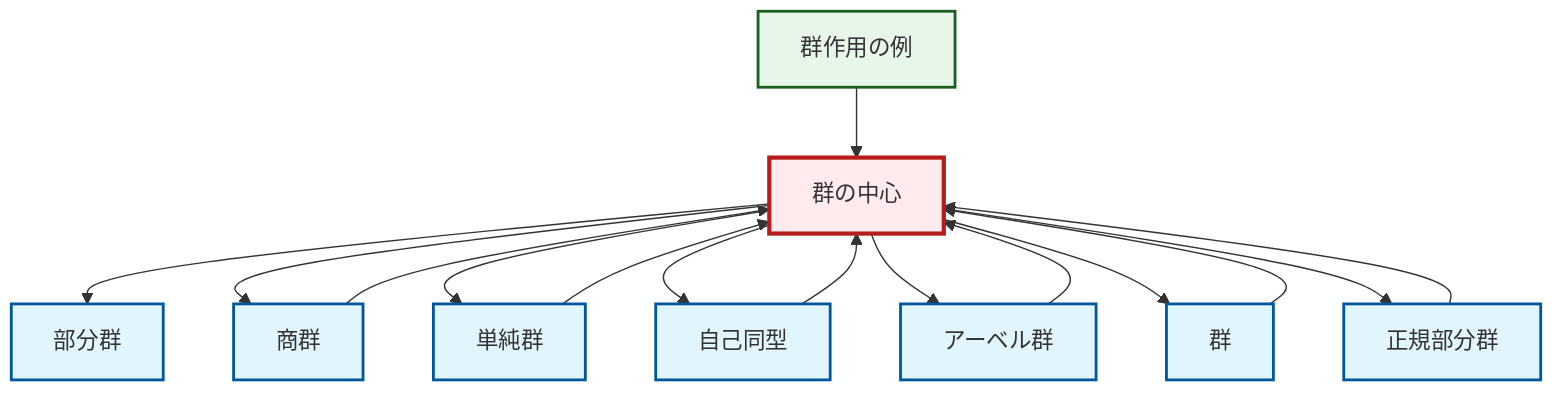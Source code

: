 graph TD
    classDef definition fill:#e1f5fe,stroke:#01579b,stroke-width:2px
    classDef theorem fill:#f3e5f5,stroke:#4a148c,stroke-width:2px
    classDef axiom fill:#fff3e0,stroke:#e65100,stroke-width:2px
    classDef example fill:#e8f5e9,stroke:#1b5e20,stroke-width:2px
    classDef current fill:#ffebee,stroke:#b71c1c,stroke-width:3px
    def-subgroup["部分群"]:::definition
    ex-group-action-examples["群作用の例"]:::example
    def-automorphism["自己同型"]:::definition
    def-abelian-group["アーベル群"]:::definition
    def-group["群"]:::definition
    def-center-of-group["群の中心"]:::definition
    def-quotient-group["商群"]:::definition
    def-simple-group["単純群"]:::definition
    def-normal-subgroup["正規部分群"]:::definition
    def-center-of-group --> def-subgroup
    def-center-of-group --> def-quotient-group
    def-center-of-group --> def-simple-group
    def-group --> def-center-of-group
    def-center-of-group --> def-automorphism
    ex-group-action-examples --> def-center-of-group
    def-simple-group --> def-center-of-group
    def-center-of-group --> def-abelian-group
    def-center-of-group --> def-group
    def-automorphism --> def-center-of-group
    def-quotient-group --> def-center-of-group
    def-center-of-group --> def-normal-subgroup
    def-normal-subgroup --> def-center-of-group
    def-abelian-group --> def-center-of-group
    class def-center-of-group current